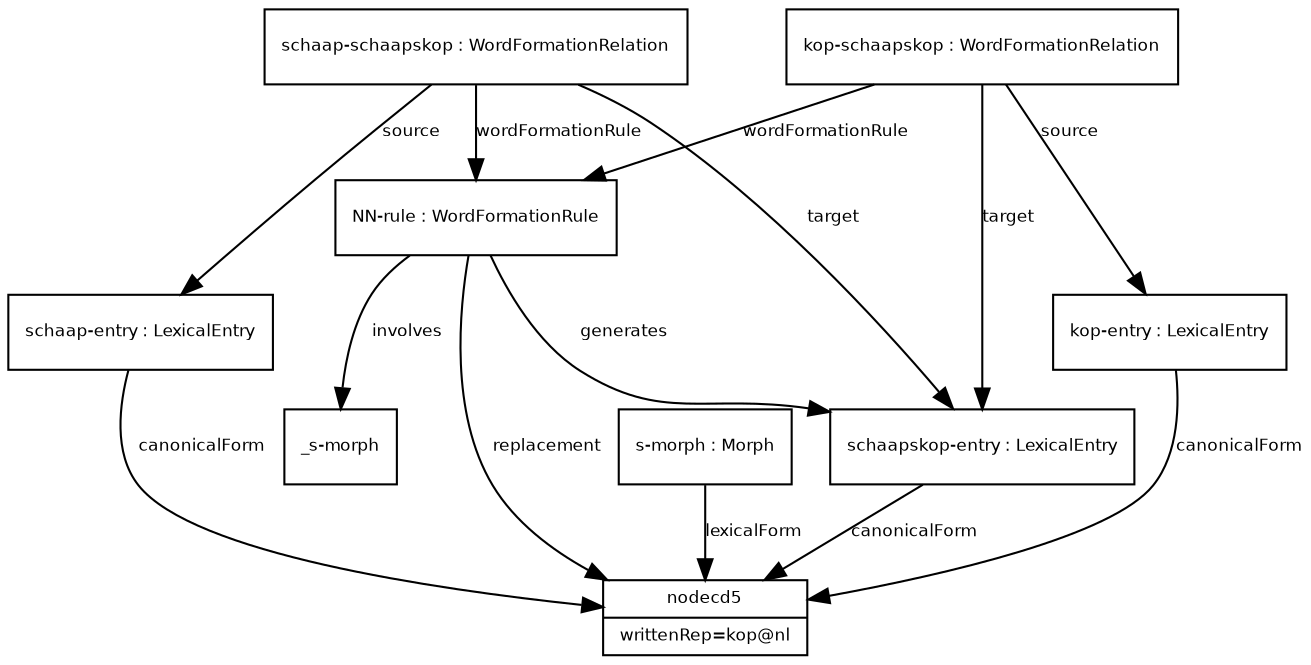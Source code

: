 digraph G {
  fontname = "Bitstream Vera Sans"
    fontsize = 8

    node [
      fontname = "Bitstream Vera Sans"
      fontsize = 8
      shape = "record"
    ]

    edge [
      fontname = "Bitstream Vera Sans"
      fontsize = 8
    ]
 
nodecd5 [ label="{nodecd5|writtenRep=schaap@nl}" ]
schaapentry -> nodecd5 [ label="canonicalForm" ] 
schaapentry [ label="{schaap-entry : LexicalEntry}" ]
schaapschaapskop -> schaapentry [ label="source" ] 
nodecd5 [ label="{nodecd5|writtenRep=schaapskop@nl}" ]
schaapskopentry -> nodecd5 [ label="canonicalForm" ] 
schaapskopentry [ label="{schaapskop-entry : LexicalEntry}" ]
schaapschaapskop -> schaapskopentry [ label="target" ] 
nodecd5 [ label="{nodecd5}" ]
NNrule -> nodecd5 [ label="replacement" ] 
_smorph [ label="{_s-morph}" ]
NNrule -> _smorph [ label="involves" ] 
NNrule -> schaapskopentry [ label="generates" ] 
NNrule [ label="{NN-rule : WordFormationRule}" ]
schaapschaapskop -> NNrule [ label="wordFormationRule" ] 
schaapschaapskop [ label="{schaap-schaapskop : WordFormationRelation}" ]
nodecd5 [ label="{nodecd5|writtenRep=-s@nl}" ]
smorph -> nodecd5 [ label="lexicalForm" ] 
smorph [ label="{s-morph : Morph}" ]
nodecd5 [ label="{nodecd5|writtenRep=kop@nl}" ]
kopentry -> nodecd5 [ label="canonicalForm" ] 
kopentry [ label="{kop-entry : LexicalEntry}" ]
kopschaapskop -> kopentry [ label="source" ] 
kopschaapskop -> schaapskopentry [ label="target" ] 
kopschaapskop -> NNrule [ label="wordFormationRule" ] 
kopschaapskop [ label="{kop-schaapskop : WordFormationRelation}" ]
}
